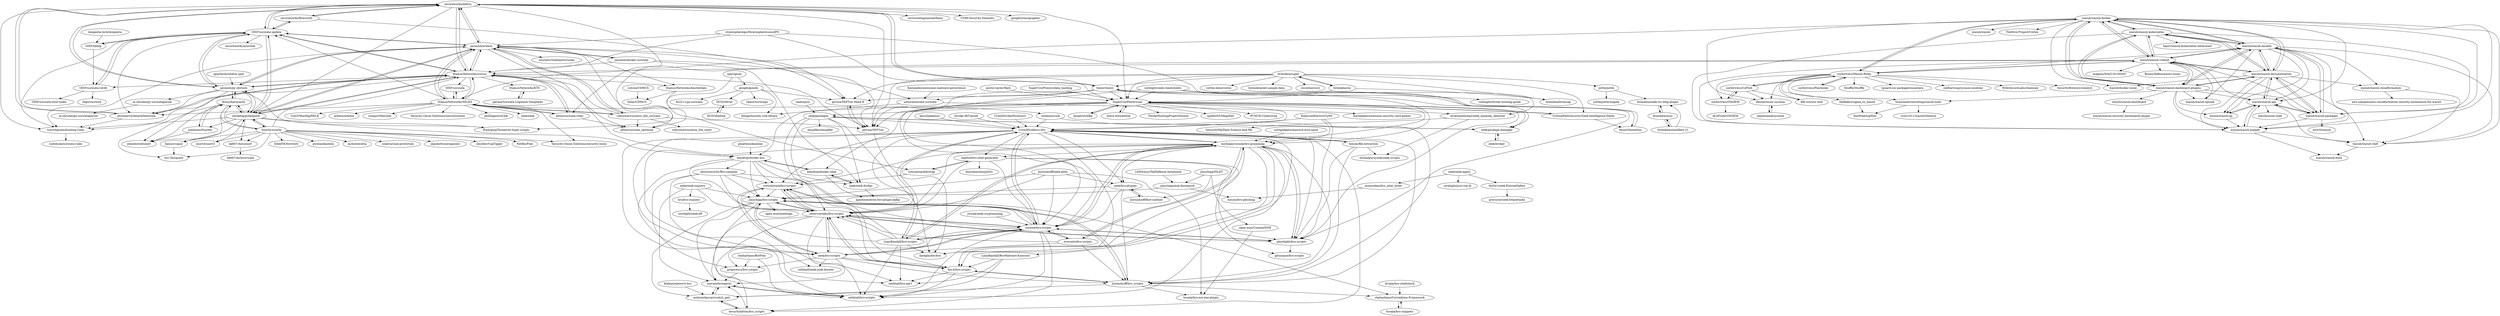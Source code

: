 digraph G {
"secureworks/dalton" -> "secureworks/flowsynth"
"secureworks/dalton" -> "jasonish/evebox"
"secureworks/dalton" -> "StamusNetworks/scirius"
"secureworks/dalton" -> "ptresearch/AttackDetection" ["e"=1]
"secureworks/dalton" -> "jasonish/py-idstools"
"secureworks/dalton" -> "OISF/suricata-update"
"secureworks/dalton" -> "pevma/SEPTun"
"secureworks/dalton" -> "tenzir/tenzir"
"secureworks/dalton" -> "al0ne/suricata-rules" ["e"=1]
"secureworks/dalton" -> "certsocietegenerale/fame" ["e"=1]
"secureworks/dalton" -> "travisbgreen/hunting-rules"
"secureworks/dalton" -> "SuperCowPowers/zat"
"secureworks/dalton" -> "shirkdog/pulledpork"
"secureworks/dalton" -> "OTRF/Security-Datasets" ["e"=1]
"secureworks/dalton" -> "google/stenographer" ["e"=1]
"robcowart/synesis_lite_suricata" -> "robcowart/synesis_lite_snort"
"robcowart/synesis_lite_suricata" -> "jasonish/evebox"
"robcowart/synesis_lite_suricata" -> "pevma/SEPTun"
"robcowart/synesis_lite_suricata" -> "StamusNetworks/scirius"
"robcowart/synesis_lite_suricata" -> "al0ne/suricata_optimize"
"robcowart/synesis_lite_suricata" -> "StamusNetworks/SELKS"
"StamusNetworks/scirius" -> "StamusNetworks/SELKS"
"StamusNetworks/scirius" -> "jasonish/evebox"
"StamusNetworks/scirius" -> "jasonish/py-idstools"
"StamusNetworks/scirius" -> "OISF/suricata-update"
"StamusNetworks/scirius" -> "ptresearch/AttackDetection" ["e"=1]
"StamusNetworks/scirius" -> "shirkdog/pulledpork"
"StamusNetworks/scirius" -> "al0ne/suricata-rules" ["e"=1]
"StamusNetworks/scirius" -> "pevma/SEPTun"
"StamusNetworks/scirius" -> "secureworks/dalton"
"StamusNetworks/scirius" -> "StamusNetworks/Amsterdam"
"StamusNetworks/scirius" -> "al0ne/suricata_optimize"
"StamusNetworks/scirius" -> "travisbgreen/hunting-rules"
"StamusNetworks/scirius" -> "OISF/suricata-verify"
"StamusNetworks/scirius" -> "StamusNetworks/KTS"
"StamusNetworks/scirius" -> "OISF/suricata" ["e"=1]
"target/strelka" -> "SuperCowPowers/zat" ["e"=1]
"OISF/suricata-update" -> "OISF/suricata-verify"
"OISF/suricata-update" -> "StamusNetworks/scirius"
"OISF/suricata-update" -> "jasonish/evebox"
"OISF/suricata-update" -> "OISF/libhtp"
"OISF/suricata-update" -> "secureworks/flowsynth"
"OISF/suricata-update" -> "secureworks/aristotle"
"OISF/suricata-update" -> "jasonish/py-idstools"
"OISF/suricata-update" -> "ptresearch/AttackDetection" ["e"=1]
"OISF/suricata-update" -> "travisbgreen/hunting-rules"
"OISF/suricata-update" -> "shirkdog/pulledpork"
"OISF/suricata-update" -> "secureworks/dalton"
"al0ne/suricata-rules" -> "al0ne/suricata_optimize" ["e"=1]
"al0ne/suricata-rules" -> "StamusNetworks/SELKS" ["e"=1]
"al0ne/suricata-rules" -> "StamusNetworks/scirius" ["e"=1]
"StamusNetworks/SELKS" -> "StamusNetworks/scirius"
"StamusNetworks/SELKS" -> "jasonish/evebox"
"StamusNetworks/SELKS" -> "al0ne/suricata-rules" ["e"=1]
"StamusNetworks/SELKS" -> "OISF/suricata" ["e"=1]
"StamusNetworks/SELKS" -> "Security-Onion-Solutions/security-onion" ["e"=1]
"StamusNetworks/SELKS" -> "ptresearch/AttackDetection" ["e"=1]
"StamusNetworks/SELKS" -> "arkime/arkime" ["e"=1]
"StamusNetworks/SELKS" -> "cisagov/Malcolm" ["e"=1]
"StamusNetworks/SELKS" -> "robcowart/synesis_lite_suricata"
"StamusNetworks/SELKS" -> "Security-Onion-Solutions/securityonion" ["e"=1]
"StamusNetworks/SELKS" -> "rocknsm/rock" ["e"=1]
"StamusNetworks/SELKS" -> "philhagen/sof-elk" ["e"=1]
"StamusNetworks/SELKS" -> "OISF/suricata-update"
"StamusNetworks/SELKS" -> "zeek/zeek" ["e"=1]
"StamusNetworks/SELKS" -> "Cyb3rWard0g/HELK" ["e"=1]
"1aN0rmus/TekDefense-Automater" -> "jonschipp/mal-dnssearch" ["e"=1]
"csirtgadgets/massive-octo-spice" -> "michalpurzynski/bro-gramming" ["e"=1]
"mitre-attack/bzar" -> "SuperCowPowers/zat" ["e"=1]
"jasonish/py-idstools" -> "StamusNetworks/scirius"
"jasonish/py-idstools" -> "shendo/websnort"
"jasonish/py-idstools" -> "jasonish/evebox"
"jasonish/py-idstools" -> "shirkdog/pulledpork"
"jasonish/py-idstools" -> "EmergingThreats/et-luajit-scripts"
"jasonish/py-idstools" -> "OISF/suricata-update"
"jasonish/py-idstools" -> "secureworks/dalton"
"jasonish/py-idstools" -> "firnsy/barnyard2"
"jasonish/py-idstools" -> "m-chrome/py-suricataparser"
"jasonish/py-idstools" -> "ptresearch/AttackDetection" ["e"=1]
"secureworks/flowsynth" -> "secureworks/dalton"
"secureworks/flowsynth" -> "OISF/suricata-update"
"secureworks/flowsynth" -> "pevma/SEPTun-Mark-II"
"OISF/libhtp" -> "OISF/suricata-update"
"OISF/libhtp" -> "OISF/suricata-verify"
"wazuh/wazuh-kubernetes" -> "wazuh/wazuh-ansible"
"wazuh/wazuh-kubernetes" -> "wazuh/wazuh-ruleset"
"wazuh/wazuh-kubernetes" -> "wazuh/wazuh-documentation"
"wazuh/wazuh-kubernetes" -> "wazuh/wazuh-puppet"
"wazuh/wazuh-kubernetes" -> "wazuh/wazuh-docker"
"wazuh/wazuh-kubernetes" -> "kajov/wazuh-kubernetes-helmchart"
"wazuh/wazuh-kubernetes" -> "wazuh/wazuh-dashboard-plugins"
"wazuh/wazuh-kubernetes" -> "wazuh/wazuh-packages"
"sametsazak/sysmon" -> "Hestat/ossec-sysmon"
"branchnetconsulting/wazuh-tools" -> "crow1011/wazuh2thehive"
"branchnetconsulting/wazuh-tools" -> "SanWieb/sigWah"
"aboutsecurity/Bro-samples" -> "sethhall/bro-apt1"
"aboutsecurity/Bro-samples" -> "jonschipp/bro-scripts"
"aboutsecurity/Bro-samples" -> "criticalstack/bro-scripts"
"aboutsecurity/Bro-samples" -> "reservoirlabs/bro-scripts"
"aboutsecurity/Bro-samples" -> "sooshie/bro-scripts"
"aboutsecurity/Bro-samples" -> "grigorescu/bro-scripts"
"brimdata/zui" -> "brimdata/super" ["e"=1]
"brimdata/zui" -> "brimdata/brimcap" ["e"=1]
"brimdata/zui" -> "SuperCowPowers/zat" ["e"=1]
"sooshie/bro-scripts" -> "LiamRandall/bro-scripts"
"sooshie/bro-scripts" -> "reservoirlabs/bro-scripts"
"sooshie/bro-scripts" -> "phirelight/bro-scripts"
"sooshie/bro-scripts" -> "zeek/bro-scripts"
"sooshie/bro-scripts" -> "criticalstack/bro-scripts"
"sooshie/bro-scripts" -> "CrowdStrike/cs-bro"
"sooshie/bro-scripts" -> "jonschipp/bro-scripts"
"sooshie/bro-scripts" -> "michalpurzynski/bro-gramming"
"sooshie/bro-scripts" -> "grigorescu/bro-scripts"
"sooshie/bro-scripts" -> "sethhall/bro-scripts"
"sooshie/bro-scripts" -> "securitykitten/bro_scripts"
"sooshie/bro-scripts" -> "anthonykasza/scratch_pad"
"sooshie/bro-scripts" -> "evernote/bro-scripts"
"SuperCowPowers/data_hacking" -> "SuperCowPowers/zat" ["e"=1]
"blacktop/docker-zeek" -> "zeek/zeek-docker"
"blacktop/docker-zeek" -> "blacktop/docker-bro"
"blacktop/docker-zeek" -> "apache/metron-bro-plugin-kafka"
"blacktop/docker-bro" -> "blacktop/docker-zeek"
"blacktop/docker-bro" -> "jonschipp/bro-scripts"
"blacktop/docker-bro" -> "fox-it/bro-scripts"
"blacktop/docker-bro" -> "sethhall/zeek-junk-drawer"
"blacktop/docker-bro" -> "criticalstack/bro-scripts"
"blacktop/docker-bro" -> "aboutsecurity/Bro-samples"
"blacktop/docker-bro" -> "reservoirlabs/bro-scripts"
"blacktop/docker-bro" -> "zeek/zeek-docker"
"wazuh/wazuh-cloudformation" -> "aws-samples/aws-cloudformation-security-automation-for-wazuh"
"wazuh/wazuh-cloudformation" -> "wazuh/wazuh-chef"
"Hestat/ossec-sysmon" -> "sametsazak/sysmon"
"OISF/suricata-verify" -> "regit/suriwire"
"OISF/suricata-verify" -> "OISF/suricata-intel-index"
"OISF/suricata-verify" -> "OISF/suricata-update"
"JustinAzoff/zeek-pdns" -> "sooshie/bro-scripts"
"JustinAzoff/zeek-pdns" -> "reservoirlabs/bro-scripts"
"JustinAzoff/zeek-pdns" -> "zeek/bro-plugins"
"JustinAzoff/zeek-pdns" -> "broala/bro-xor-exe-plugin"
"JustinAzoff/zeek-pdns" -> "jonschipp/bro-scripts"
"pevma/SEPTun-Mark-II" -> "pevma/SEPTun"
"travisbgreen/hunting-rules" -> "sudohyak/suricata-rules" ["e"=1]
"wazuh/wazuh-qa" -> "wazuh/wazuh-api"
"wazuh/wazuh-qa" -> "wazuh/wazuh-puppet"
"LiamRandall/BroMalware-Exercise" -> "sethhall/bro-scripts"
"LiamRandall/BroMalware-Exercise" -> "sethhall/bro-apt1"
"LiamRandall/BroMalware-Exercise" -> "fox-it/bro-scripts"
"bammv/sguil" -> "int13h/squert"
"tenzir/threatbus" -> "tenzir/tenzir"
"jonschipp/bro-scripts" -> "JustinAzoff/bro_scripts"
"jonschipp/bro-scripts" -> "sethhall/bro-scripts"
"jonschipp/bro-scripts" -> "anthonykasza/scratch_pad"
"jonschipp/bro-scripts" -> "sheharbano/Correlation-Framework"
"jonschipp/bro-scripts" -> "open-nsm/meetings"
"jonschipp/bro-scripts" -> "mavam/brospects"
"jonschipp/bro-scripts" -> "reservoirlabs/bro-scripts"
"jonschipp/bro-scripts" -> "sethhall/bro-apt1"
"jsiwek/zeek-cryptomining" -> "sooshie/bro-scripts"
"pevma/Suricata-Logstash-Templates" -> "StamusNetworks/KTS"
"DCSO/fever" -> "DCSO/balboa"
"zeek/bro-scripts" -> "sooshie/bro-scripts"
"zeek/bro-scripts" -> "reservoirlabs/bro-scripts"
"zeek/bro-scripts" -> "criticalstack/bro-scripts"
"zeek/bro-scripts" -> "mavam/brospects"
"zeek/bro-scripts" -> "grigorescu/bro-scripts"
"zeek/bro-scripts" -> "sethhall/zeek-junk-drawer"
"zeek/bro-scripts" -> "JustinAzoff/bro_scripts"
"zeek/bro-scripts" -> "fox-it/bro-scripts"
"anthonykasza/scratch_pad" -> "mavam/brospects"
"anthonykasza/scratch_pad" -> "securitykitten/bro_scripts"
"mavam/brospects" -> "anthonykasza/scratch_pad"
"mavam/brospects" -> "sethhall/bro-scripts"
"DCSO/balboa" -> "DCSO/fever"
"bro/bro-osquery" -> "corelight/zeek-elf"
"snort3/snort3" -> "shirkdog/pulledpork" ["e"=1]
"brimdata/super" -> "brimdata/zui" ["e"=1]
"brimdata/super" -> "SuperCowPowers/zat"
"brimdata/super" -> "brimdata/brimcap"
"brimdata/super" -> "vortex-data/vortex" ["e"=1]
"brimdata/super" -> "brimdata/zed-sample-data"
"brimdata/super" -> "pevma/SEPTun"
"brimdata/super" -> "tenzir/tenzir"
"brimdata/super" -> "CriticalPathSecurity/Zeek-Intelligence-Feeds" ["e"=1]
"brimdata/super" -> "pevma/SEPTun-Mark-II"
"brimdata/super" -> "cisco/mercury" ["e"=1]
"brimdata/super" -> "juttle/juttle"
"tempesta-tech/tempesta" -> "OISF/libhtp" ["e"=1]
"jasonish/evebox" -> "StamusNetworks/scirius"
"jasonish/evebox" -> "StamusNetworks/SELKS"
"jasonish/evebox" -> "pevma/SEPTun"
"jasonish/evebox" -> "OISF/suricata-update"
"jasonish/evebox" -> "secureworks/dalton"
"jasonish/evebox" -> "travisbgreen/hunting-rules"
"jasonish/evebox" -> "StamusNetworks/Amsterdam"
"jasonish/evebox" -> "jasonish/py-idstools"
"jasonish/evebox" -> "robcowart/synesis_lite_suricata"
"jasonish/evebox" -> "ozuriexv/SublimeSuricata"
"jasonish/evebox" -> "pevma/SEPTun-Mark-II"
"jasonish/evebox" -> "al0ne/suricata_optimize"
"jasonish/evebox" -> "shirkdog/pulledpork"
"jasonish/evebox" -> "jasonish/docker-suricata"
"jasonish/evebox" -> "blacktop/docker-bro"
"zeek/zeek-agent" -> "corelight/json-tcp-lb"
"zeek/zeek-agent" -> "0xl3x1/zeek-EternalSafety"
"zeek/zeek-agent" -> "mixmodeai/bro_intel_linter"
"CriticalPathSecurity/Zeek-Intelligence-Feeds" -> "SuperCowPowers/zat" ["e"=1]
"CriticalPathSecurity/Zeek-Intelligence-Feeds" -> "tenzir/threatbus" ["e"=1]
"zeek/spicy" -> "zeek/packages" ["e"=1]
"iqiyi/qnsm" -> "al0ne/suricata_optimize" ["e"=1]
"iqiyi/qnsm" -> "google/gonids" ["e"=1]
"zeek/bro-plugins" -> "sooshie/bro-scripts"
"zeek/bro-plugins" -> "JustinAzoff/flow-indexer"
"zeek/bro-plugins" -> "jonschipp/bro-scripts"
"zeek/bro-plugins" -> "JustinAzoff/bro_scripts"
"jonschipp/ISLET" -> "open-nsm/ContainNSM"
"jonschipp/ISLET" -> "JustinAzoff/flow-indexer"
"jonschipp/ISLET" -> "jonschipp/mal-dnssearch"
"CrowdStrike/cs-bro" -> "sooshie/bro-scripts"
"CrowdStrike/cs-bro" -> "michalpurzynski/bro-gramming"
"CrowdStrike/cs-bro" -> "reservoirlabs/bro-scripts"
"CrowdStrike/cs-bro" -> "LiamRandall/bro-scripts"
"CrowdStrike/cs-bro" -> "phirelight/bro-scripts"
"CrowdStrike/cs-bro" -> "criticalstack/bro-scripts"
"CrowdStrike/cs-bro" -> "darkphyber/bro"
"CrowdStrike/cs-bro" -> "zeek/bro-scripts"
"CrowdStrike/cs-bro" -> "fox-it/bro-scripts"
"CrowdStrike/cs-bro" -> "exp0se/bro-intel-generator"
"CrowdStrike/cs-bro" -> "JustinAzoff/bro_scripts"
"CrowdStrike/cs-bro" -> "zeek/bro-plugins"
"CrowdStrike/cs-bro" -> "sethhall/bro-scripts"
"CrowdStrike/cs-bro" -> "securitykitten/bro_scripts"
"CrowdStrike/cs-bro" -> "hosom/file-extraction"
"stratosphereips/zeek_anomaly_detector" -> "SecurityNik/Data-Science-and-ML"
"stratosphereips/zeek_anomaly_detector" -> "michalpurzynski/zeek-scripts"
"broala/bro-snippets" -> "sheharbano/Correlation-Framework"
"exp0se/bro-intel-generator" -> "reservoirlabs/bro-scripts"
"exp0se/bro-intel-generator" -> "gitunique/bro-scripts"
"exp0se/bro-intel-generator" -> "thnyheim/misp2bro"
"exp0se/bro-intel-generator" -> "sooshie/bro-scripts"
"exp0se/bro-intel-generator" -> "phirelight/bro-scripts"
"exp0se/bro-intel-generator" -> "criticalstack/brotop"
"brimdata/zeek-tsv-http-plugin" -> "brimdata/zync"
"Invoke-IR/Uproot" -> "CrowdStrike/cs-bro" ["e"=1]
"0xl3x1/zeek-EternalSafety" -> "precurse/zeek-httpattacks"
"reservoirlabs/bro-scripts" -> "sooshie/bro-scripts"
"reservoirlabs/bro-scripts" -> "criticalstack/bro-scripts"
"reservoirlabs/bro-scripts" -> "zeek/bro-scripts"
"reservoirlabs/bro-scripts" -> "fox-it/bro-scripts"
"reservoirlabs/bro-scripts" -> "mavam/brospects"
"reservoirlabs/bro-scripts" -> "jonschipp/bro-scripts"
"reservoirlabs/bro-scripts" -> "sethhall/bro-scripts"
"reservoirlabs/bro-scripts" -> "phirelight/bro-scripts"
"reservoirlabs/bro-scripts" -> "securitykitten/bro_scripts"
"michalpurzynski/bro-gramming" -> "sooshie/bro-scripts"
"michalpurzynski/bro-gramming" -> "CrowdStrike/cs-bro"
"michalpurzynski/bro-gramming" -> "reservoirlabs/bro-scripts"
"michalpurzynski/bro-gramming" -> "phirelight/bro-scripts"
"michalpurzynski/bro-gramming" -> "LiamRandall/bro-scripts"
"michalpurzynski/bro-gramming" -> "fox-it/bro-scripts"
"michalpurzynski/bro-gramming" -> "evernote/bro-scripts"
"michalpurzynski/bro-gramming" -> "darkphyber/bro"
"michalpurzynski/bro-gramming" -> "zeek/bro-scripts"
"michalpurzynski/bro-gramming" -> "JustinAzoff/bro_scripts"
"michalpurzynski/bro-gramming" -> "zeek/bro-plugins"
"michalpurzynski/bro-gramming" -> "sethhall/bro-scripts"
"michalpurzynski/bro-gramming" -> "exp0se/bro-intel-generator"
"michalpurzynski/bro-gramming" -> "criticalstack/bro-scripts"
"michalpurzynski/bro-gramming" -> "LiamRandall/BroMalware-Exercise"
"criticalstack/bro-scripts" -> "reservoirlabs/bro-scripts"
"criticalstack/bro-scripts" -> "sooshie/bro-scripts"
"criticalstack/bro-scripts" -> "zeek/bro-scripts"
"criticalstack/bro-scripts" -> "jonschipp/bro-scripts"
"zeek/broker" -> "zeek/package-manager"
"m-chrome/py-suricataparser" -> "m-chrome/go-suricataparser"
"broala/bro-shellshock" -> "sheharbano/Correlation-Framework"
"brimdata/zync" -> "brimdata/zeek-tsv-http-plugin"
"brimdata/zync" -> "brimdata/sharkfest-21"
"CrowdStrike/Forensics" -> "CrowdStrike/cs-bro" ["e"=1]
"lmco/laikaboss" -> "CrowdStrike/cs-bro" ["e"=1]
"shirkdog/pulledpork" -> "firnsy/barnyard2"
"shirkdog/pulledpork" -> "Snorby/snorby"
"shirkdog/pulledpork" -> "StamusNetworks/scirius"
"shirkdog/pulledpork" -> "jasonish/py-idstools"
"shirkdog/pulledpork" -> "jasonish/evebox"
"shirkdog/pulledpork" -> "OISF/suricata-update"
"shirkdog/pulledpork" -> "blacktop/docker-bro"
"shirkdog/pulledpork" -> "shendo/websnort"
"shirkdog/pulledpork" -> "joanbono/Snorter"
"shirkdog/pulledpork" -> "da667/Autosnort"
"shirkdog/pulledpork" -> "travisbgreen/hunting-rules"
"shirkdog/pulledpork" -> "EmergingThreats/et-luajit-scripts"
"phaethon/kamene" -> "blacktop/docker-bro" ["e"=1]
"theflakes/sigma_to_wazuh" -> "SanWieb/sigWah"
"open-nsm/ContainNSM" -> "broala/bro-xor-exe-plugin"
"hosom/file-extraction" -> "phirelight/bro-scripts"
"hosom/file-extraction" -> "JustinAzoff/bro_scripts"
"hosom/file-extraction" -> "michalpurzynski/zeek-scripts"
"hosom/file-extraction" -> "CrowdStrike/cs-bro"
"zeek/zeek-docker" -> "blacktop/docker-zeek"
"zeek/zeek-docker" -> "apache/metron-bro-plugin-kafka"
"krkhan/openwrt-bro" -> "anthonykasza/scratch_pad"
"criticalstack/brotop" -> "exp0se/bro-intel-generator"
"criticalstack/brotop" -> "criticalstack/bro-scripts"
"securitykitten/bro_scripts" -> "anthonykasza/scratch_pad"
"securitykitten/bro_scripts" -> "mavam/brospects"
"sethhall/bro-scripts" -> "mavam/brospects"
"JustinAzoff/bro_scripts" -> "sheharbano/Correlation-Framework"
"JustinAzoff/bro_scripts" -> "fox-it/bro-scripts"
"JustinAzoff/bro_scripts" -> "jonschipp/bro-scripts"
"JustinAzoff/bro_scripts" -> "broala/bro-xor-exe-plugin"
"JustinAzoff/bro_scripts" -> "anthonykasza/scratch_pad"
"rocknsm/rock" -> "CrowdStrike/cs-bro" ["e"=1]
"rocknsm/rock" -> "JustinAzoff/bro_scripts" ["e"=1]
"wazuh/wazuh-ruleset" -> "wazuh/wazuh-documentation"
"wazuh/wazuh-ruleset" -> "wazuh/wazuh-dashboard-plugins"
"wazuh/wazuh-ruleset" -> "wazuh/wazuh-ansible"
"wazuh/wazuh-ruleset" -> "wazuh/wazuh-api"
"wazuh/wazuh-ruleset" -> "wazuh/wazuh-kubernetes"
"wazuh/wazuh-ruleset" -> "wazuh/wazuh-docker"
"wazuh/wazuh-ruleset" -> "wazuh/wazuh-packages"
"wazuh/wazuh-ruleset" -> "wazuh/wazuh-puppet"
"wazuh/wazuh-ruleset" -> "socfortress/Wazuh-Rules"
"wazuh/wazuh-ruleset" -> "StamusNetworks/scirius"
"wazuh/wazuh-ruleset" -> "wazuh/wazuh-splunk"
"wazuh/wazuh-ruleset" -> "EmergingThreats/et-luajit-scripts"
"wazuh/wazuh-ruleset" -> "magenx/WAZUH-OSSEC"
"wazuh/wazuh-ruleset" -> "BinaryDefense/auto-ossec" ["e"=1]
"Karneades/awesome-malware-persistence" -> "satta/awesome-suricata" ["e"=1]
"stratosphereips/StratosphereLinuxIPS" -> "stratosphereips/zeek_anomaly_detector" ["e"=1]
"stratosphereips/StratosphereLinuxIPS" -> "SuperCowPowers/zat" ["e"=1]
"stratosphereips/StratosphereLinuxIPS" -> "StamusNetworks/scirius" ["e"=1]
"stratosphereips/StratosphereLinuxIPS" -> "jasonish/evebox" ["e"=1]
"EmersonElectricCo/fsf" -> "CrowdStrike/cs-bro" ["e"=1]
"EmersonElectricCo/fsf" -> "phirelight/bro-scripts" ["e"=1]
"EmersonElectricCo/fsf" -> "michalpurzynski/bro-gramming" ["e"=1]
"phirelight/bro-scripts" -> "gitunique/bro-scripts"
"phirelight/bro-scripts" -> "sooshie/bro-scripts"
"phirelight/bro-scripts" -> "reservoirlabs/bro-scripts"
"phirelight/bro-scripts" -> "michalpurzynski/bro-gramming"
"wazuh/wazuh-documentation" -> "wazuh/wazuh-api"
"wazuh/wazuh-documentation" -> "wazuh/wazuh-ruleset"
"wazuh/wazuh-documentation" -> "wazuh/wazuh-dashboard-plugins"
"wazuh/wazuh-documentation" -> "wazuh/wazuh-ansible"
"wazuh/wazuh-documentation" -> "wazuh/wazuh-packages"
"wazuh/wazuh-documentation" -> "wazuh/wazuh-puppet"
"wazuh/wazuh-documentation" -> "wazuh/wazuh-kubernetes"
"wazuh/wazuh-documentation" -> "wazuh/wazuh-docker"
"wazuh/wazuh-documentation" -> "wazuh/wazuh-cloudformation"
"wazuh/wazuh-documentation" -> "wazuh/wazuh-qa"
"wazuh/wazuh-documentation" -> "wazuh/wazuh-chef"
"wazuh/wazuh-documentation" -> "wazuh/docker-ossec"
"juttle/juttle" -> "brimdata/zeek-tsv-http-plugin"
"juttle/juttle" -> "juttle/juttle-engine"
"StamusNetworks/Amsterdam" -> "hillar/CDMCS"
"StamusNetworks/Amsterdam" -> "criticalstack/brotop"
"sheharbano/BotFlex" -> "sethhall/bro-scripts"
"sheharbano/BotFlex" -> "grigorescu/bro-scripts"
"jasonish/docker-suricata" -> "zeek/zeek-docker"
"jasonish/docker-suricata" -> "jasonish/evebox"
"jasonish/docker-suricata" -> "satta/awesome-suricata"
"jasonish/docker-suricata" -> "StamusNetworks/scirius"
"mixmodeai/bro_intel_linter" -> "hosom/bro-phishing"
"fox-it/bro-scripts" -> "JustinAzoff/bro_scripts"
"fox-it/bro-scripts" -> "reservoirlabs/bro-scripts"
"fox-it/bro-scripts" -> "sethhall/bro-scripts"
"fox-it/bro-scripts" -> "sethhall/bro-apt1"
"zeek/zeek-osquery" -> "jonschipp/bro-scripts"
"zeek/zeek-osquery" -> "bro/bro-osquery"
"zeek/zeek-osquery" -> "mavam/brospects"
"zeek/zeek-osquery" -> "reservoirlabs/bro-scripts"
"brimdata/sharkfest-21" -> "brimdata/zync"
"brimdata/sharkfest-21" -> "brimdata/zeek-tsv-http-plugin"
"da667/Autosnort" -> "da667/Autosuricata"
"ptresearch/AttackDetection" -> "StamusNetworks/scirius" ["e"=1]
"ptresearch/AttackDetection" -> "travisbgreen/hunting-rules" ["e"=1]
"ptresearch/AttackDetection" -> "secureworks/dalton" ["e"=1]
"socfortress/Wazuh-Rules" -> "socfortress/CoPilot"
"socfortress/Wazuh-Rules" -> "socfortress/Playbooks" ["e"=1]
"socfortress/Wazuh-Rules" -> "branchnetconsulting/wazuh-tools"
"socfortress/Wazuh-Rules" -> "dfir-iris/iris-web" ["e"=1]
"socfortress/Wazuh-Rules" -> "wazuh/wazuh-ruleset"
"socfortress/Wazuh-Rules" -> "Shuffle/Shuffle" ["e"=1]
"socfortress/Wazuh-Rules" -> "wazuh/wazuh-docker"
"socfortress/Wazuh-Rules" -> "theflakes/sigma_to_wazuh"
"socfortress/Wazuh-Rules" -> "tguard-soc-package/nusantara" ["e"=1]
"socfortress/Wazuh-Rules" -> "socfortress/OSSIEM"
"socfortress/Wazuh-Rules" -> "wazuh/wazuh-ansible"
"socfortress/Wazuh-Rules" -> "olafhartong/sysmon-modular" ["e"=1]
"socfortress/Wazuh-Rules" -> "Hestat/ossec-sysmon"
"socfortress/Wazuh-Rules" -> "WithSecureLabs/chainsaw" ["e"=1]
"socfortress/Wazuh-Rules" -> "SecurityBrewery/catalyst" ["e"=1]
"OISF/suricata" -> "StamusNetworks/SELKS" ["e"=1]
"satta/awesome-suricata" -> "klingerko/nids-rule-library"
"satta/awesome-suricata" -> "Karneades/awesome-security-card-games" ["e"=1]
"wazuh/wazuh-dashboard" -> "wazuh/wazuh-security-dashboards-plugin"
"socfortress/Playbooks" -> "socfortress/Wazuh-Rules" ["e"=1]
"wazuh/wazuh-chef" -> "wazuh/wazuh-bosh"
"wazuh/wazuh-api" -> "wazuh/wazuh-documentation"
"wazuh/wazuh-api" -> "wazuh/wazuh-puppet"
"wazuh/wazuh-api" -> "wazuh/wazuh-chef"
"wazuh/wazuh-api" -> "wazuh/wazuh-packages"
"wazuh/wazuh-api" -> "wazuh/ossec-hids"
"wazuh/wazuh-api" -> "wazuh/wazuh-qa"
"evernote/bro-scripts" -> "sooshie/bro-scripts"
"evernote/bro-scripts" -> "reservoirlabs/bro-scripts"
"evernote/bro-scripts" -> "michalpurzynski/bro-gramming"
"evernote/bro-scripts" -> "zeek/bro-scripts"
"evernote/bro-scripts" -> "JustinAzoff/bro_scripts"
"StamusNetworks/KTS" -> "pevma/Suricata-Logstash-Templates"
"JustinAzoff/flow-indexer" -> "zeek/bro-plugins"
"grigorescu/bro-scripts" -> "mavam/brospects"
"socfortress/CoPilot" -> "socfortress/OSSIEM"
"socfortress/CoPilot" -> "socfortress/Wazuh-Rules"
"socfortress/CoPilot" -> "dfir-iris/iris-web" ["e"=1]
"socfortress/CoPilot" -> "Hestat/ossec-sysmon"
"zeek/package-manager" -> "zeek/packages"
"zeek/package-manager" -> "zeek/broker"
"zeek/packages" -> "zeek/package-manager"
"zeek/packages" -> "emojifier/emojifier"
"zeek/packages" -> "fox-it/bro-scripts"
"zeek/packages" -> "darkphyber/bro"
"zeek/packages" -> "reservoirlabs/bro-scripts"
"zeek/packages" -> "CrowdStrike/cs-bro"
"zeek/packages" -> "zeek/zeek-docker"
"ccdcoe/CDMCS" -> "hillar/CDMCS"
"wazuh/wazuh-puppet" -> "wazuh/wazuh-chef"
"wazuh/wazuh-puppet" -> "wazuh/wazuh-api"
"wazuh/wazuh-puppet" -> "wazuh/wazuh-bosh"
"wazuh/wazuh-dashboard-plugins" -> "wazuh/wazuh-documentation"
"wazuh/wazuh-dashboard-plugins" -> "wazuh/wazuh-ruleset"
"wazuh/wazuh-dashboard-plugins" -> "wazuh/wazuh-api"
"wazuh/wazuh-dashboard-plugins" -> "wazuh/wazuh-docker"
"wazuh/wazuh-dashboard-plugins" -> "wazuh/wazuh-ansible"
"wazuh/wazuh-dashboard-plugins" -> "wazuh/wazuh-packages"
"wazuh/wazuh-dashboard-plugins" -> "wazuh/wazuh-kubernetes"
"wazuh/wazuh-dashboard-plugins" -> "wazuh/wazuh-qa"
"wazuh/wazuh-dashboard-plugins" -> "wazuh/wazuh-dashboard"
"wazuh/wazuh-dashboard-plugins" -> "branchnetconsulting/wazuh-tools"
"wazuh/wazuh-dashboard-plugins" -> "wazuh/wazuh-splunk"
"wazuh/wazuh-dashboard-plugins" -> "wazuh/wazuh-puppet"
"apache/incubator-spot" -> "jasonish/py-idstools" ["e"=1]
"wazuh/wazuh-docker" -> "wazuh/wazuh-ansible"
"wazuh/wazuh-docker" -> "wazuh/wazuh-dashboard-plugins"
"wazuh/wazuh-docker" -> "wazuh/wazuh-documentation"
"wazuh/wazuh-docker" -> "wazuh/wazuh-ruleset"
"wazuh/wazuh-docker" -> "wazuh/wazuh-kubernetes"
"wazuh/wazuh-docker" -> "wazuh/wazuh-packages"
"wazuh/wazuh-docker" -> "wazuh/wazuh" ["e"=1]
"wazuh/wazuh-docker" -> "socfortress/Wazuh-Rules"
"wazuh/wazuh-docker" -> "wazuh/wazuh-api"
"wazuh/wazuh-docker" -> "wazuh/wazuh-puppet"
"wazuh/wazuh-docker" -> "TheHive-Project/Cortex" ["e"=1]
"wazuh/wazuh-docker" -> "Hestat/ossec-sysmon"
"wazuh/wazuh-docker" -> "StamusNetworks/SELKS"
"wazuh/wazuh-docker" -> "wazuh/wazuh-chef"
"wazuh/wazuh-docker" -> "wazuh/docker-ossec"
"austin-taylor/flare" -> "SuperCowPowers/zat" ["e"=1]
"joanbono/Snorter" -> "shendo/websnort"
"joanbono/Snorter" -> "firnsy/barnyard2"
"pevma/SEPTun" -> "pevma/SEPTun-Mark-II"
"pevma/SEPTun" -> "darkphyber/bro"
"corelight/zeek-cheatsheets" -> "corelight/threat-hunting-guide"
"corelight/zeek-cheatsheets" -> "zeek/package-manager"
"corelight/zeek-cheatsheets" -> "SuperCowPowers/zat"
"corelight/zeek-cheatsheets" -> "pevma/SEPTun"
"google/gonids" -> "rhaist/surevego"
"google/gonids" -> "pevma/SEPTun-Mark-II"
"google/gonids" -> "ks2211/go-suricata"
"google/gonids" -> "klingerko/nids-rule-library"
"google/gonids" -> "DCSO/fever"
"jonschipp/mal-dnssearch" -> "jonschipp/bro-scripts"
"jonschipp/mal-dnssearch" -> "hosom/bro-phishing"
"sheharbano/Correlation-Framework" -> "broala/bro-snippets"
"socfortress/OSSIEM" -> "socfortress/CoPilot"
"socfortress/OSSIEM" -> "dLoProdz/OSSIEM"
"wazuh/wazuh-ansible" -> "wazuh/wazuh-packages"
"wazuh/wazuh-ansible" -> "wazuh/wazuh-documentation"
"wazuh/wazuh-ansible" -> "wazuh/wazuh-docker"
"wazuh/wazuh-ansible" -> "wazuh/wazuh-puppet"
"wazuh/wazuh-ansible" -> "wazuh/wazuh-ruleset"
"wazuh/wazuh-ansible" -> "wazuh/wazuh-api"
"wazuh/wazuh-ansible" -> "wazuh/wazuh-kubernetes"
"wazuh/wazuh-ansible" -> "wazuh/wazuh-dashboard-plugins"
"wazuh/wazuh-ansible" -> "wazuh/wazuh-chef"
"wazuh/wazuh-ansible" -> "wazuh/wazuh-cloudformation"
"wazuh/wazuh-ansible" -> "wazuh/wazuh-splunk"
"wazuh/wazuh-ansible" -> "wazuh/wazuh-qa"
"SuperCowPowers/zat" -> "CrowdStrike/cs-bro"
"SuperCowPowers/zat" -> "stratosphereips/zeek_anomaly_detector"
"SuperCowPowers/zat" -> "zeek/package-manager"
"SuperCowPowers/zat" -> "ThreatHuntingProject/hunter" ["e"=1]
"SuperCowPowers/zat" -> "spitfire55/MegaDev"
"SuperCowPowers/zat" -> "CriticalPathSecurity/Zeek-Intelligence-Feeds" ["e"=1]
"SuperCowPowers/zat" -> "zeek/packages"
"SuperCowPowers/zat" -> "sooshie/bro-scripts"
"SuperCowPowers/zat" -> "michalpurzynski/bro-gramming"
"SuperCowPowers/zat" -> "target/strelka" ["e"=1]
"SuperCowPowers/zat" -> "blacktop/docker-zeek"
"SuperCowPowers/zat" -> "mitre-attack/bzar" ["e"=1]
"SuperCowPowers/zat" -> "phirelight/bro-scripts"
"SuperCowPowers/zat" -> "PUNCH-Cyber/stoq" ["e"=1]
"SuperCowPowers/zat" -> "blacktop/docker-bro"
"wazuh/wazuh-packages" -> "wazuh/wazuh-api"
"wazuh/wazuh-packages" -> "wazuh/wazuh-puppet"
"wazuh/wazuh-packages" -> "wazuh/wazuh-ansible"
"wazuh/wazuh-packages" -> "wazuh/wazuh-documentation"
"wazuh/wazuh-packages" -> "mrtc0/wazuh"
"LiamRandall/bro-scripts" -> "sooshie/bro-scripts"
"LiamRandall/bro-scripts" -> "sethhall/bro-scripts"
"LiamRandall/bro-scripts" -> "sethhall/bro-apt1"
"LiamRandall/bro-scripts" -> "reservoirlabs/bro-scripts"
"LiamRandall/bro-scripts" -> "jonschipp/bro-scripts"
"LiamRandall/bro-scripts" -> "criticalstack/bro-scripts"
"LiamRandall/bro-scripts" -> "CrowdStrike/cs-bro"
"LiamRandall/bro-scripts" -> "darkphyber/bro"
"LiamRandall/bro-scripts" -> "michalpurzynski/bro-gramming"
"Snorby/snorby" -> "firnsy/barnyard2"
"Snorby/snorby" -> "shirkdog/pulledpork"
"Snorby/snorby" -> "int13h/squert"
"Snorby/snorby" -> "Security-Onion-Solutions/security-onion" ["e"=1]
"Snorby/snorby" -> "bammv/sguil"
"Snorby/snorby" -> "Netflix/Fido" ["e"=1]
"Snorby/snorby" -> "DAddYE/foreverb" ["e"=1]
"Snorby/snorby" -> "StamusNetworks/scirius"
"Snorby/snorby" -> "pwnlandia/mhn" ["e"=1]
"Snorby/snorby" -> "mcholste/elsa"
"Snorby/snorby" -> "da667/Autosnort"
"Snorby/snorby" -> "sinatra/rack-protection" ["e"=1]
"Snorby/snorby" -> "jejacks0n/navigasmic" ["e"=1]
"Snorby/snorby" -> "omriher/CapTipper" ["e"=1]
"Snorby/snorby" -> "snort3/snort3" ["e"=1]
"firnsy/barnyard2" -> "shirkdog/pulledpork"
"firnsy/barnyard2" -> "Snorby/snorby"
"firnsy/barnyard2" -> "joanbono/Snorter"
"firnsy/barnyard2" -> "shendo/websnort"
"firnsy/barnyard2" -> "bammv/sguil"
"firnsy/barnyard2" -> "int13h/squert"
"firnsy/barnyard2" -> "jasonish/py-idstools"
"tenzir/tenzir" -> "tenzir/threatbus"
"tenzir/tenzir" -> "SuperCowPowers/zat"
"tenzir/tenzir" -> "michalpurzynski/bro-gramming"
"tenzir/tenzir" -> "pevma/SEPTun-Mark-II"
"tenzir/tenzir" -> "phirelight/bro-scripts"
"tenzir/tenzir" -> "pevma/SEPTun"
"tenzir/tenzir" -> "secureworks/dalton"
"tenzir/tenzir" -> "satta/awesome-suricata"
"tenzir/tenzir" -> "sooshie/bro-scripts"
"secureworks/dalton" ["l"="-42.593,-31.291"]
"secureworks/flowsynth" ["l"="-42.601,-31.312"]
"jasonish/evebox" ["l"="-42.611,-31.283"]
"StamusNetworks/scirius" ["l"="-42.634,-31.274"]
"ptresearch/AttackDetection" ["l"="-44.842,-29.571", "c"=3]
"jasonish/py-idstools" ["l"="-42.658,-31.28"]
"OISF/suricata-update" ["l"="-42.638,-31.304"]
"pevma/SEPTun" ["l"="-42.553,-31.269"]
"tenzir/tenzir" ["l"="-42.519,-31.294"]
"al0ne/suricata-rules" ["l"="-44.716,-29.62", "c"=3]
"certsocietegenerale/fame" ["l"="-42.968,-31.986", "c"=143]
"travisbgreen/hunting-rules" ["l"="-42.624,-31.297"]
"SuperCowPowers/zat" ["l"="-42.489,-31.306"]
"shirkdog/pulledpork" ["l"="-42.661,-31.299"]
"OTRF/Security-Datasets" ["l"="-42.462,-33.157", "c"=79]
"google/stenographer" ["l"="-43.122,-32.003", "c"=143]
"robcowart/synesis_lite_suricata" ["l"="-42.612,-31.245"]
"robcowart/synesis_lite_snort" ["l"="-42.595,-31.207"]
"al0ne/suricata_optimize" ["l"="-42.595,-31.254"]
"StamusNetworks/SELKS" ["l"="-42.653,-31.24"]
"StamusNetworks/Amsterdam" ["l"="-42.593,-31.34"]
"OISF/suricata-verify" ["l"="-42.645,-31.332"]
"StamusNetworks/KTS" ["l"="-42.629,-31.216"]
"OISF/suricata" ["l"="-42.763,-33.365", "c"=79]
"target/strelka" ["l"="-42.43,-33.237", "c"=79]
"OISF/libhtp" ["l"="-42.662,-31.344"]
"secureworks/aristotle" ["l"="-42.669,-31.323"]
"Security-Onion-Solutions/security-onion" ["l"="-42.63,-33.317", "c"=79]
"arkime/arkime" ["l"="-42.65,-33.375", "c"=79]
"cisagov/Malcolm" ["l"="-42.407,-33.28", "c"=79]
"Security-Onion-Solutions/securityonion" ["l"="-42.633,-33.292", "c"=79]
"rocknsm/rock" ["l"="-43.165,-32.004", "c"=143]
"philhagen/sof-elk" ["l"="-42.506,-33.233", "c"=79]
"zeek/zeek" ["l"="-42.689,-33.369", "c"=79]
"Cyb3rWard0g/HELK" ["l"="-42.518,-33.263", "c"=79]
"1aN0rmus/TekDefense-Automater" ["l"="-43.087,-31.966", "c"=143]
"jonschipp/mal-dnssearch" ["l"="-42.33,-31.348"]
"csirtgadgets/massive-octo-spice" ["l"="-43.107,-31.958", "c"=143]
"michalpurzynski/bro-gramming" ["l"="-42.448,-31.321"]
"mitre-attack/bzar" ["l"="-42.499,-33.174", "c"=79]
"shendo/websnort" ["l"="-42.689,-31.28"]
"EmergingThreats/et-luajit-scripts" ["l"="-42.697,-31.241"]
"firnsy/barnyard2" ["l"="-42.7,-31.298"]
"m-chrome/py-suricataparser" ["l"="-42.695,-31.26"]
"pevma/SEPTun-Mark-II" ["l"="-42.559,-31.294"]
"wazuh/wazuh-kubernetes" ["l"="-42.78,-31.152"]
"wazuh/wazuh-ansible" ["l"="-42.761,-31.148"]
"wazuh/wazuh-ruleset" ["l"="-42.746,-31.174"]
"wazuh/wazuh-documentation" ["l"="-42.744,-31.149"]
"wazuh/wazuh-puppet" ["l"="-42.75,-31.138"]
"wazuh/wazuh-docker" ["l"="-42.765,-31.169"]
"kajov/wazuh-kubernetes-helmchart" ["l"="-42.807,-31.131"]
"wazuh/wazuh-dashboard-plugins" ["l"="-42.777,-31.134"]
"wazuh/wazuh-packages" ["l"="-42.76,-31.131"]
"sametsazak/sysmon" ["l"="-42.839,-31.212"]
"Hestat/ossec-sysmon" ["l"="-42.821,-31.194"]
"branchnetconsulting/wazuh-tools" ["l"="-42.829,-31.127"]
"crow1011/wazuh2thehive" ["l"="-42.849,-31.104"]
"SanWieb/sigWah" ["l"="-42.859,-31.125"]
"aboutsecurity/Bro-samples" ["l"="-42.442,-31.354"]
"sethhall/bro-apt1" ["l"="-42.422,-31.352"]
"jonschipp/bro-scripts" ["l"="-42.41,-31.333"]
"criticalstack/bro-scripts" ["l"="-42.455,-31.34"]
"reservoirlabs/bro-scripts" ["l"="-42.432,-31.327"]
"sooshie/bro-scripts" ["l"="-42.437,-31.334"]
"grigorescu/bro-scripts" ["l"="-42.411,-31.356"]
"brimdata/zui" ["l"="-42.498,-33.251", "c"=79]
"brimdata/super" ["l"="-42.512,-31.237"]
"brimdata/brimcap" ["l"="-42.493,-31.203"]
"LiamRandall/bro-scripts" ["l"="-42.432,-31.315"]
"phirelight/bro-scripts" ["l"="-42.466,-31.331"]
"zeek/bro-scripts" ["l"="-42.431,-31.343"]
"CrowdStrike/cs-bro" ["l"="-42.448,-31.332"]
"sethhall/bro-scripts" ["l"="-42.42,-31.339"]
"securitykitten/bro_scripts" ["l"="-42.414,-31.311"]
"anthonykasza/scratch_pad" ["l"="-42.398,-31.32"]
"evernote/bro-scripts" ["l"="-42.418,-31.321"]
"SuperCowPowers/data_hacking" ["l"="-43.091,-31.811", "c"=143]
"blacktop/docker-zeek" ["l"="-42.512,-31.343"]
"zeek/zeek-docker" ["l"="-42.523,-31.331"]
"blacktop/docker-bro" ["l"="-42.499,-31.328"]
"apache/metron-bro-plugin-kafka" ["l"="-42.527,-31.362"]
"fox-it/bro-scripts" ["l"="-42.444,-31.343"]
"sethhall/zeek-junk-drawer" ["l"="-42.476,-31.343"]
"wazuh/wazuh-cloudformation" ["l"="-42.719,-31.127"]
"aws-samples/aws-cloudformation-security-automation-for-wazuh" ["l"="-42.7,-31.108"]
"wazuh/wazuh-chef" ["l"="-42.731,-31.138"]
"regit/suriwire" ["l"="-42.662,-31.373"]
"OISF/suricata-intel-index" ["l"="-42.639,-31.361"]
"JustinAzoff/zeek-pdns" ["l"="-42.39,-31.354"]
"zeek/bro-plugins" ["l"="-42.395,-31.339"]
"broala/bro-xor-exe-plugin" ["l"="-42.373,-31.371"]
"sudohyak/suricata-rules" ["l"="-42.325,-32.594", "c"=79]
"wazuh/wazuh-qa" ["l"="-42.756,-31.116"]
"wazuh/wazuh-api" ["l"="-42.743,-31.128"]
"LiamRandall/BroMalware-Exercise" ["l"="-42.428,-31.365"]
"bammv/sguil" ["l"="-42.751,-31.304"]
"int13h/squert" ["l"="-42.743,-31.323"]
"tenzir/threatbus" ["l"="-42.54,-31.311"]
"JustinAzoff/bro_scripts" ["l"="-42.413,-31.344"]
"sheharbano/Correlation-Framework" ["l"="-42.374,-31.327"]
"open-nsm/meetings" ["l"="-42.373,-31.338"]
"mavam/brospects" ["l"="-42.405,-31.327"]
"jsiwek/zeek-cryptomining" ["l"="-42.421,-31.383"]
"pevma/Suricata-Logstash-Templates" ["l"="-42.629,-31.191"]
"DCSO/fever" ["l"="-42.57,-31.431"]
"DCSO/balboa" ["l"="-42.57,-31.453"]
"bro/bro-osquery" ["l"="-42.356,-31.287"]
"corelight/zeek-elf" ["l"="-42.336,-31.276"]
"snort3/snort3" ["l"="-42.817,-33.373", "c"=79]
"vortex-data/vortex" ["l"="-0.315,14.946", "c"=729]
"brimdata/zed-sample-data" ["l"="-42.517,-31.211"]
"CriticalPathSecurity/Zeek-Intelligence-Feeds" ["l"="-42.224,-33.272", "c"=79]
"cisco/mercury" ["l"="-40.222,-32.931", "c"=903]
"juttle/juttle" ["l"="-42.472,-31.172"]
"tempesta-tech/tempesta" ["l"="6.015,-5.008", "c"=749]
"ozuriexv/SublimeSuricata" ["l"="-42.619,-31.322"]
"jasonish/docker-suricata" ["l"="-42.578,-31.311"]
"zeek/zeek-agent" ["l"="-42.203,-31.372"]
"corelight/json-tcp-lb" ["l"="-42.184,-31.362"]
"0xl3x1/zeek-EternalSafety" ["l"="-42.179,-31.383"]
"mixmodeai/bro_intel_linter" ["l"="-42.24,-31.365"]
"zeek/spicy" ["l"="-43.025,-36.413", "c"=306]
"zeek/packages" ["l"="-42.459,-31.305"]
"iqiyi/qnsm" ["l"="-44.889,-29.611", "c"=3]
"google/gonids" ["l"="-42.567,-31.386"]
"JustinAzoff/flow-indexer" ["l"="-42.359,-31.354"]
"jonschipp/ISLET" ["l"="-42.325,-31.371"]
"open-nsm/ContainNSM" ["l"="-42.339,-31.39"]
"darkphyber/bro" ["l"="-42.472,-31.298"]
"exp0se/bro-intel-generator" ["l"="-42.466,-31.351"]
"hosom/file-extraction" ["l"="-42.451,-31.367"]
"stratosphereips/zeek_anomaly_detector" ["l"="-42.488,-31.38"]
"SecurityNik/Data-Science-and-ML" ["l"="-42.49,-31.412"]
"michalpurzynski/zeek-scripts" ["l"="-42.464,-31.397"]
"broala/bro-snippets" ["l"="-42.354,-31.326"]
"gitunique/bro-scripts" ["l"="-42.482,-31.357"]
"thnyheim/misp2bro" ["l"="-42.466,-31.379"]
"criticalstack/brotop" ["l"="-42.503,-31.357"]
"brimdata/zeek-tsv-http-plugin" ["l"="-42.459,-31.139"]
"brimdata/zync" ["l"="-42.447,-31.126"]
"Invoke-IR/Uproot" ["l"="-41.171,-32.354", "c"=289]
"precurse/zeek-httpattacks" ["l"="-42.159,-31.39"]
"zeek/broker" ["l"="-42.434,-31.26"]
"zeek/package-manager" ["l"="-42.455,-31.279"]
"m-chrome/go-suricataparser" ["l"="-42.72,-31.252"]
"broala/bro-shellshock" ["l"="-42.344,-31.316"]
"brimdata/sharkfest-21" ["l"="-42.459,-31.117"]
"CrowdStrike/Forensics" ["l"="-41.194,-32.418", "c"=289]
"lmco/laikaboss" ["l"="-43.022,-31.982", "c"=143]
"Snorby/snorby" ["l"="-42.712,-31.32"]
"joanbono/Snorter" ["l"="-42.716,-31.281"]
"da667/Autosnort" ["l"="-42.702,-31.346"]
"phaethon/kamene" ["l"="-40.33,-32.978", "c"=903]
"theflakes/sigma_to_wazuh" ["l"="-42.852,-31.144"]
"krkhan/openwrt-bro" ["l"="-42.369,-31.308"]
"socfortress/Wazuh-Rules" ["l"="-42.812,-31.167"]
"wazuh/wazuh-splunk" ["l"="-42.729,-31.152"]
"magenx/WAZUH-OSSEC" ["l"="-42.757,-31.207"]
"BinaryDefense/auto-ossec" ["l"="-47.207,-34.703", "c"=204]
"Karneades/awesome-malware-persistence" ["l"="28.333,-24.251", "c"=895]
"satta/awesome-suricata" ["l"="-42.554,-31.337"]
"stratosphereips/StratosphereLinuxIPS" ["l"="-40.102,-33.004", "c"=903]
"EmersonElectricCo/fsf" ["l"="-43.1,-32.017", "c"=143]
"wazuh/docker-ossec" ["l"="-42.724,-31.168"]
"juttle/juttle-engine" ["l"="-42.447,-31.156"]
"hillar/CDMCS" ["l"="-42.615,-31.391"]
"sheharbano/BotFlex" ["l"="-42.397,-31.374"]
"hosom/bro-phishing" ["l"="-42.281,-31.356"]
"zeek/zeek-osquery" ["l"="-42.387,-31.306"]
"da667/Autosuricata" ["l"="-42.716,-31.371"]
"socfortress/CoPilot" ["l"="-42.848,-31.18"]
"socfortress/Playbooks" ["l"="-42.138,-33.195", "c"=79]
"dfir-iris/iris-web" ["l"="-42.315,-33.253", "c"=79]
"Shuffle/Shuffle" ["l"="-42.393,-33.265", "c"=79]
"tguard-soc-package/nusantara" ["l"="-45.034,-34.017", "c"=611]
"socfortress/OSSIEM" ["l"="-42.866,-31.169"]
"olafhartong/sysmon-modular" ["l"="-42.45,-33.176", "c"=79]
"WithSecureLabs/chainsaw" ["l"="-42.339,-33.258", "c"=79]
"SecurityBrewery/catalyst" ["l"="-42.338,-33.212", "c"=79]
"klingerko/nids-rule-library" ["l"="-42.563,-31.366"]
"Karneades/awesome-security-card-games" ["l"="28.321,-24.193", "c"=895]
"wazuh/wazuh-dashboard" ["l"="-42.797,-31.095"]
"wazuh/wazuh-security-dashboards-plugin" ["l"="-42.807,-31.076"]
"wazuh/wazuh-bosh" ["l"="-42.73,-31.117"]
"wazuh/ossec-hids" ["l"="-42.733,-31.1"]
"emojifier/emojifier" ["l"="-42.471,-31.314"]
"ccdcoe/CDMCS" ["l"="-42.631,-31.423"]
"apache/incubator-spot" ["l"="-43.328,-32.076", "c"=143]
"wazuh/wazuh" ["l"="-42.709,-33.342", "c"=79]
"TheHive-Project/Cortex" ["l"="-42.458,-33.344", "c"=79]
"austin-taylor/flare" ["l"="-42.339,-33.047", "c"=79]
"corelight/zeek-cheatsheets" ["l"="-42.481,-31.262"]
"corelight/threat-hunting-guide" ["l"="-42.456,-31.236"]
"rhaist/surevego" ["l"="-42.56,-31.409"]
"ks2211/go-suricata" ["l"="-42.58,-31.407"]
"dLoProdz/OSSIEM" ["l"="-42.894,-31.168"]
"ThreatHuntingProject/hunter" ["l"="-43.209,-31.639", "c"=143]
"spitfire55/MegaDev" ["l"="-42.51,-31.314"]
"PUNCH-Cyber/stoq" ["l"="-43.005,-31.944", "c"=143]
"mrtc0/wazuh" ["l"="-42.765,-31.099"]
"Netflix/Fido" ["l"="-43.067,-31.98", "c"=143]
"DAddYE/foreverb" ["l"="2.887,-35.522", "c"=171]
"pwnlandia/mhn" ["l"="-42.658,-33.505", "c"=79]
"mcholste/elsa" ["l"="-42.761,-31.355"]
"sinatra/rack-protection" ["l"="2.912,-35.497", "c"=171]
"jejacks0n/navigasmic" ["l"="2.971,-35.422", "c"=171]
"omriher/CapTipper" ["l"="-42.986,-31.938", "c"=143]
}